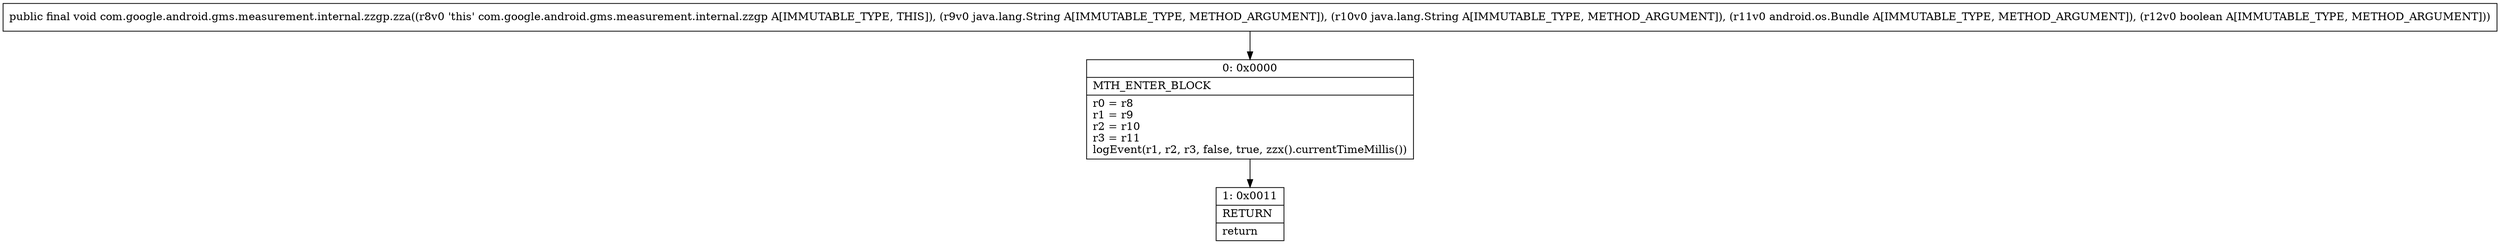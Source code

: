 digraph "CFG forcom.google.android.gms.measurement.internal.zzgp.zza(Ljava\/lang\/String;Ljava\/lang\/String;Landroid\/os\/Bundle;Z)V" {
Node_0 [shape=record,label="{0\:\ 0x0000|MTH_ENTER_BLOCK\l|r0 = r8\lr1 = r9\lr2 = r10\lr3 = r11\llogEvent(r1, r2, r3, false, true, zzx().currentTimeMillis())\l}"];
Node_1 [shape=record,label="{1\:\ 0x0011|RETURN\l|return\l}"];
MethodNode[shape=record,label="{public final void com.google.android.gms.measurement.internal.zzgp.zza((r8v0 'this' com.google.android.gms.measurement.internal.zzgp A[IMMUTABLE_TYPE, THIS]), (r9v0 java.lang.String A[IMMUTABLE_TYPE, METHOD_ARGUMENT]), (r10v0 java.lang.String A[IMMUTABLE_TYPE, METHOD_ARGUMENT]), (r11v0 android.os.Bundle A[IMMUTABLE_TYPE, METHOD_ARGUMENT]), (r12v0 boolean A[IMMUTABLE_TYPE, METHOD_ARGUMENT])) }"];
MethodNode -> Node_0;
Node_0 -> Node_1;
}

